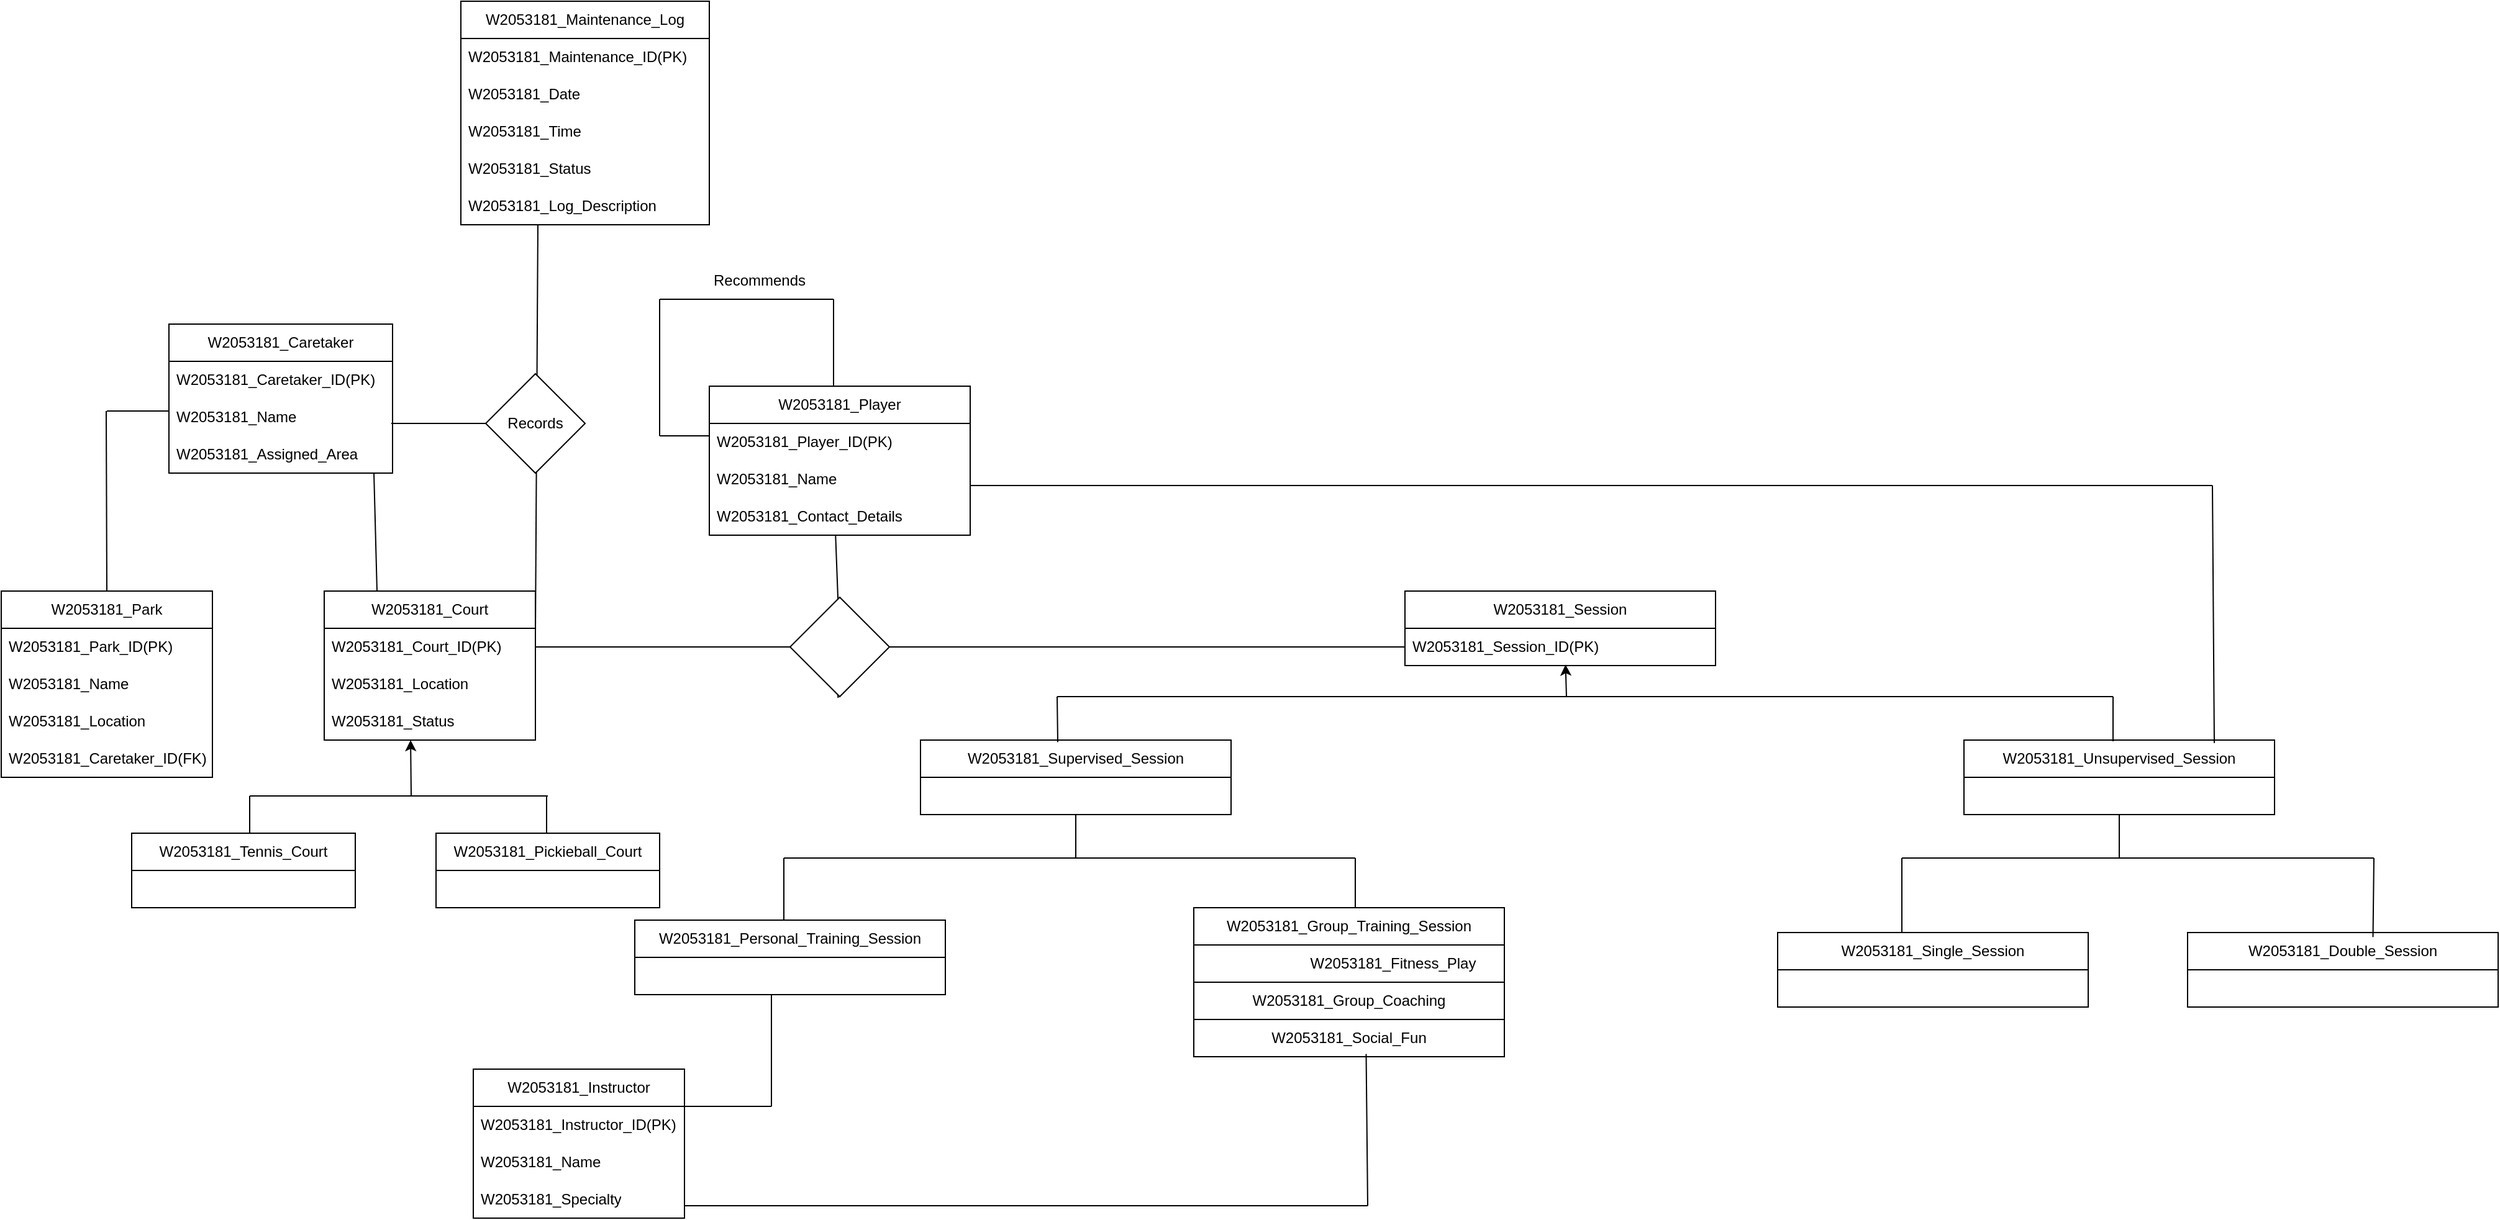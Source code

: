 <mxfile version="24.8.2">
  <diagram name="Page-1" id="o4bU7wl1wtWWs5g_lytX">
    <mxGraphModel dx="1050" dy="1657" grid="1" gridSize="10" guides="1" tooltips="1" connect="1" arrows="1" fold="1" page="1" pageScale="1" pageWidth="850" pageHeight="1100" math="0" shadow="0">
      <root>
        <mxCell id="0" />
        <mxCell id="1" parent="0" />
        <mxCell id="Y2qi2BhLRB18Mmbf1ACB-73" value="W2053181_Session" style="swimlane;fontStyle=0;childLayout=stackLayout;horizontal=1;startSize=30;horizontalStack=0;resizeParent=1;resizeParentMax=0;resizeLast=0;collapsible=1;marginBottom=0;whiteSpace=wrap;html=1;" parent="1" vertex="1">
          <mxGeometry x="1730" y="-15" width="250" height="60" as="geometry" />
        </mxCell>
        <mxCell id="O6MUh7L8gBD3o-QbOFRl-17" value="" style="endArrow=classic;html=1;rounded=0;entryX=0.517;entryY=0.973;entryDx=0;entryDy=0;entryPerimeter=0;" edge="1" parent="Y2qi2BhLRB18Mmbf1ACB-73" target="Y2qi2BhLRB18Mmbf1ACB-74">
          <mxGeometry width="50" height="50" relative="1" as="geometry">
            <mxPoint x="130" y="85" as="sourcePoint" />
            <mxPoint x="180" y="35" as="targetPoint" />
          </mxGeometry>
        </mxCell>
        <mxCell id="Y2qi2BhLRB18Mmbf1ACB-74" value="W2053181_Session_ID(PK)" style="text;strokeColor=none;fillColor=none;align=left;verticalAlign=middle;spacingLeft=4;spacingRight=4;overflow=hidden;points=[[0,0.5],[1,0.5]];portConstraint=eastwest;rotatable=0;whiteSpace=wrap;html=1;" parent="Y2qi2BhLRB18Mmbf1ACB-73" vertex="1">
          <mxGeometry y="30" width="250" height="30" as="geometry" />
        </mxCell>
        <mxCell id="Y2qi2BhLRB18Mmbf1ACB-79" value="W2053181_Personal_Training_Session" style="swimlane;fontStyle=0;childLayout=stackLayout;horizontal=1;startSize=30;horizontalStack=0;resizeParent=1;resizeParentMax=0;resizeLast=0;collapsible=1;marginBottom=0;whiteSpace=wrap;html=1;" parent="1" vertex="1">
          <mxGeometry x="1110" y="250" width="250" height="60" as="geometry" />
        </mxCell>
        <mxCell id="Y2qi2BhLRB18Mmbf1ACB-82" value="W2053181_Unsupervised_Session" style="swimlane;fontStyle=0;childLayout=stackLayout;horizontal=1;startSize=30;horizontalStack=0;resizeParent=1;resizeParentMax=0;resizeLast=0;collapsible=1;marginBottom=0;whiteSpace=wrap;html=1;" parent="1" vertex="1">
          <mxGeometry x="2180" y="105" width="250" height="60" as="geometry" />
        </mxCell>
        <mxCell id="O6MUh7L8gBD3o-QbOFRl-19" value="" style="endArrow=none;html=1;rounded=0;" edge="1" parent="Y2qi2BhLRB18Mmbf1ACB-82">
          <mxGeometry width="50" height="50" relative="1" as="geometry">
            <mxPoint x="125" y="95" as="sourcePoint" />
            <mxPoint x="125" y="60" as="targetPoint" />
          </mxGeometry>
        </mxCell>
        <mxCell id="Y2qi2BhLRB18Mmbf1ACB-84" value="W2053181_Supervised_Session" style="swimlane;fontStyle=0;childLayout=stackLayout;horizontal=1;startSize=30;horizontalStack=0;resizeParent=1;resizeParentMax=0;resizeLast=0;collapsible=1;marginBottom=0;whiteSpace=wrap;html=1;" parent="1" vertex="1">
          <mxGeometry x="1340" y="105" width="250" height="60" as="geometry" />
        </mxCell>
        <mxCell id="O6MUh7L8gBD3o-QbOFRl-21" value="" style="endArrow=none;html=1;rounded=0;entryX=0.5;entryY=1;entryDx=0;entryDy=0;" edge="1" parent="Y2qi2BhLRB18Mmbf1ACB-84" target="Y2qi2BhLRB18Mmbf1ACB-84">
          <mxGeometry width="50" height="50" relative="1" as="geometry">
            <mxPoint x="125" y="95" as="sourcePoint" />
            <mxPoint x="110" y="55" as="targetPoint" />
          </mxGeometry>
        </mxCell>
        <mxCell id="Y2qi2BhLRB18Mmbf1ACB-85" value="W2053181_Group_Training_Session" style="swimlane;fontStyle=0;childLayout=stackLayout;horizontal=1;startSize=30;horizontalStack=0;resizeParent=1;resizeParentMax=0;resizeLast=0;collapsible=1;marginBottom=0;whiteSpace=wrap;html=1;" parent="1" vertex="1">
          <mxGeometry x="1560" y="240" width="250" height="60" as="geometry" />
        </mxCell>
        <mxCell id="hULqtWP8kxbxIWVgAMqm-43" value="&amp;nbsp; &amp;nbsp; &amp;nbsp; &amp;nbsp; &amp;nbsp; &amp;nbsp; &amp;nbsp; &amp;nbsp; &amp;nbsp; &amp;nbsp; &amp;nbsp;W2053181_Fitness_Play" style="text;html=1;align=center;verticalAlign=middle;resizable=0;points=[];autosize=1;strokeColor=none;fillColor=none;" parent="Y2qi2BhLRB18Mmbf1ACB-85" vertex="1">
          <mxGeometry y="30" width="250" height="30" as="geometry" />
        </mxCell>
        <mxCell id="Y2qi2BhLRB18Mmbf1ACB-86" value="W2053181_Double_Session" style="swimlane;fontStyle=0;childLayout=stackLayout;horizontal=1;startSize=30;horizontalStack=0;resizeParent=1;resizeParentMax=0;resizeLast=0;collapsible=1;marginBottom=0;whiteSpace=wrap;html=1;" parent="1" vertex="1">
          <mxGeometry x="2360" y="260" width="250" height="60" as="geometry" />
        </mxCell>
        <mxCell id="Y2qi2BhLRB18Mmbf1ACB-87" value="W2053181_Single_Session" style="swimlane;fontStyle=0;childLayout=stackLayout;horizontal=1;startSize=30;horizontalStack=0;resizeParent=1;resizeParentMax=0;resizeLast=0;collapsible=1;marginBottom=0;whiteSpace=wrap;html=1;" parent="1" vertex="1">
          <mxGeometry x="2030" y="260" width="250" height="60" as="geometry" />
        </mxCell>
        <mxCell id="hULqtWP8kxbxIWVgAMqm-46" value="W2053181_Group_Coaching" style="whiteSpace=wrap;html=1;" parent="1" vertex="1">
          <mxGeometry x="1560" y="300" width="250" height="30" as="geometry" />
        </mxCell>
        <mxCell id="hULqtWP8kxbxIWVgAMqm-48" value="W2053181_Social_Fun" style="whiteSpace=wrap;html=1;" parent="1" vertex="1">
          <mxGeometry x="1560" y="330" width="250" height="30" as="geometry" />
        </mxCell>
        <mxCell id="hULqtWP8kxbxIWVgAMqm-54" value="W2053181_Tennis_Court" style="swimlane;fontStyle=0;childLayout=stackLayout;horizontal=1;startSize=30;horizontalStack=0;resizeParent=1;resizeParentMax=0;resizeLast=0;collapsible=1;marginBottom=0;whiteSpace=wrap;html=1;" parent="1" vertex="1">
          <mxGeometry x="705" y="180" width="180" height="60" as="geometry" />
        </mxCell>
        <mxCell id="hULqtWP8kxbxIWVgAMqm-58" value="W2053181_Pickieball_Court" style="swimlane;fontStyle=0;childLayout=stackLayout;horizontal=1;startSize=30;horizontalStack=0;resizeParent=1;resizeParentMax=0;resizeLast=0;collapsible=1;marginBottom=0;whiteSpace=wrap;html=1;" parent="1" vertex="1">
          <mxGeometry x="950" y="180" width="180" height="60" as="geometry" />
        </mxCell>
        <mxCell id="hULqtWP8kxbxIWVgAMqm-69" value="W2053181_Maintenance_Log" style="swimlane;fontStyle=0;childLayout=stackLayout;horizontal=1;startSize=30;horizontalStack=0;resizeParent=1;resizeParentMax=0;resizeLast=0;collapsible=1;marginBottom=0;whiteSpace=wrap;html=1;" parent="1" vertex="1">
          <mxGeometry x="970" y="-490" width="200" height="180" as="geometry" />
        </mxCell>
        <mxCell id="hULqtWP8kxbxIWVgAMqm-70" value="W2053181_Maintenance_ID(PK)" style="text;strokeColor=none;fillColor=none;align=left;verticalAlign=middle;spacingLeft=4;spacingRight=4;overflow=hidden;points=[[0,0.5],[1,0.5]];portConstraint=eastwest;rotatable=0;whiteSpace=wrap;html=1;" parent="hULqtWP8kxbxIWVgAMqm-69" vertex="1">
          <mxGeometry y="30" width="200" height="30" as="geometry" />
        </mxCell>
        <mxCell id="hULqtWP8kxbxIWVgAMqm-71" value="W2053181_Date" style="text;strokeColor=none;fillColor=none;align=left;verticalAlign=middle;spacingLeft=4;spacingRight=4;overflow=hidden;points=[[0,0.5],[1,0.5]];portConstraint=eastwest;rotatable=0;whiteSpace=wrap;html=1;" parent="hULqtWP8kxbxIWVgAMqm-69" vertex="1">
          <mxGeometry y="60" width="200" height="30" as="geometry" />
        </mxCell>
        <mxCell id="hULqtWP8kxbxIWVgAMqm-72" value="W2053181_Time" style="text;strokeColor=none;fillColor=none;align=left;verticalAlign=middle;spacingLeft=4;spacingRight=4;overflow=hidden;points=[[0,0.5],[1,0.5]];portConstraint=eastwest;rotatable=0;whiteSpace=wrap;html=1;" parent="hULqtWP8kxbxIWVgAMqm-69" vertex="1">
          <mxGeometry y="90" width="200" height="30" as="geometry" />
        </mxCell>
        <mxCell id="hULqtWP8kxbxIWVgAMqm-73" value="W2053181_Status" style="text;strokeColor=none;fillColor=none;align=left;verticalAlign=middle;spacingLeft=4;spacingRight=4;overflow=hidden;points=[[0,0.5],[1,0.5]];portConstraint=eastwest;rotatable=0;whiteSpace=wrap;html=1;" parent="hULqtWP8kxbxIWVgAMqm-69" vertex="1">
          <mxGeometry y="120" width="200" height="30" as="geometry" />
        </mxCell>
        <mxCell id="hULqtWP8kxbxIWVgAMqm-74" value="W2053181_Log_Description" style="text;strokeColor=none;fillColor=none;align=left;verticalAlign=middle;spacingLeft=4;spacingRight=4;overflow=hidden;points=[[0,0.5],[1,0.5]];portConstraint=eastwest;rotatable=0;whiteSpace=wrap;html=1;" parent="hULqtWP8kxbxIWVgAMqm-69" vertex="1">
          <mxGeometry y="150" width="200" height="30" as="geometry" />
        </mxCell>
        <mxCell id="hULqtWP8kxbxIWVgAMqm-77" value="W2053181_Caretaker" style="swimlane;fontStyle=0;childLayout=stackLayout;horizontal=1;startSize=30;horizontalStack=0;resizeParent=1;resizeParentMax=0;resizeLast=0;collapsible=1;marginBottom=0;whiteSpace=wrap;html=1;" parent="1" vertex="1">
          <mxGeometry x="735" y="-230" width="180" height="120" as="geometry" />
        </mxCell>
        <mxCell id="hULqtWP8kxbxIWVgAMqm-78" value="W2053181_Caretaker_ID(PK)" style="text;strokeColor=none;fillColor=none;align=left;verticalAlign=middle;spacingLeft=4;spacingRight=4;overflow=hidden;points=[[0,0.5],[1,0.5]];portConstraint=eastwest;rotatable=0;whiteSpace=wrap;html=1;" parent="hULqtWP8kxbxIWVgAMqm-77" vertex="1">
          <mxGeometry y="30" width="180" height="30" as="geometry" />
        </mxCell>
        <mxCell id="hULqtWP8kxbxIWVgAMqm-79" value="W2053181_Name" style="text;strokeColor=none;fillColor=none;align=left;verticalAlign=middle;spacingLeft=4;spacingRight=4;overflow=hidden;points=[[0,0.5],[1,0.5]];portConstraint=eastwest;rotatable=0;whiteSpace=wrap;html=1;" parent="hULqtWP8kxbxIWVgAMqm-77" vertex="1">
          <mxGeometry y="60" width="180" height="30" as="geometry" />
        </mxCell>
        <mxCell id="hULqtWP8kxbxIWVgAMqm-80" value="W2053181_Assigned_Area" style="text;strokeColor=none;fillColor=none;align=left;verticalAlign=middle;spacingLeft=4;spacingRight=4;overflow=hidden;points=[[0,0.5],[1,0.5]];portConstraint=eastwest;rotatable=0;whiteSpace=wrap;html=1;" parent="hULqtWP8kxbxIWVgAMqm-77" vertex="1">
          <mxGeometry y="90" width="180" height="30" as="geometry" />
        </mxCell>
        <mxCell id="hULqtWP8kxbxIWVgAMqm-81" value="W2053181_Park" style="swimlane;fontStyle=0;childLayout=stackLayout;horizontal=1;startSize=30;horizontalStack=0;resizeParent=1;resizeParentMax=0;resizeLast=0;collapsible=1;marginBottom=0;whiteSpace=wrap;html=1;" parent="1" vertex="1">
          <mxGeometry x="600" y="-15" width="170" height="150" as="geometry" />
        </mxCell>
        <mxCell id="hULqtWP8kxbxIWVgAMqm-82" value="W2053181_Park_ID(PK)" style="text;strokeColor=none;fillColor=none;align=left;verticalAlign=middle;spacingLeft=4;spacingRight=4;overflow=hidden;points=[[0,0.5],[1,0.5]];portConstraint=eastwest;rotatable=0;whiteSpace=wrap;html=1;" parent="hULqtWP8kxbxIWVgAMqm-81" vertex="1">
          <mxGeometry y="30" width="170" height="30" as="geometry" />
        </mxCell>
        <mxCell id="hULqtWP8kxbxIWVgAMqm-83" value="W2053181_Name" style="text;strokeColor=none;fillColor=none;align=left;verticalAlign=middle;spacingLeft=4;spacingRight=4;overflow=hidden;points=[[0,0.5],[1,0.5]];portConstraint=eastwest;rotatable=0;whiteSpace=wrap;html=1;" parent="hULqtWP8kxbxIWVgAMqm-81" vertex="1">
          <mxGeometry y="60" width="170" height="30" as="geometry" />
        </mxCell>
        <mxCell id="hULqtWP8kxbxIWVgAMqm-84" value="W2053181_Location" style="text;strokeColor=none;fillColor=none;align=left;verticalAlign=middle;spacingLeft=4;spacingRight=4;overflow=hidden;points=[[0,0.5],[1,0.5]];portConstraint=eastwest;rotatable=0;whiteSpace=wrap;html=1;" parent="hULqtWP8kxbxIWVgAMqm-81" vertex="1">
          <mxGeometry y="90" width="170" height="30" as="geometry" />
        </mxCell>
        <mxCell id="hULqtWP8kxbxIWVgAMqm-85" value="W2053181_Caretaker_ID(FK)" style="text;strokeColor=none;fillColor=none;align=left;verticalAlign=middle;spacingLeft=4;spacingRight=4;overflow=hidden;points=[[0,0.5],[1,0.5]];portConstraint=eastwest;rotatable=0;whiteSpace=wrap;html=1;" parent="hULqtWP8kxbxIWVgAMqm-81" vertex="1">
          <mxGeometry y="120" width="170" height="30" as="geometry" />
        </mxCell>
        <mxCell id="hULqtWP8kxbxIWVgAMqm-87" value="W2053181_Court" style="swimlane;fontStyle=0;childLayout=stackLayout;horizontal=1;startSize=30;horizontalStack=0;resizeParent=1;resizeParentMax=0;resizeLast=0;collapsible=1;marginBottom=0;whiteSpace=wrap;html=1;" parent="1" vertex="1">
          <mxGeometry x="860" y="-15" width="170" height="120" as="geometry" />
        </mxCell>
        <mxCell id="hULqtWP8kxbxIWVgAMqm-88" value="W2053181_Court_ID(PK)" style="text;strokeColor=none;fillColor=none;align=left;verticalAlign=middle;spacingLeft=4;spacingRight=4;overflow=hidden;points=[[0,0.5],[1,0.5]];portConstraint=eastwest;rotatable=0;whiteSpace=wrap;html=1;" parent="hULqtWP8kxbxIWVgAMqm-87" vertex="1">
          <mxGeometry y="30" width="170" height="30" as="geometry" />
        </mxCell>
        <mxCell id="hULqtWP8kxbxIWVgAMqm-90" value="W2053181_Location" style="text;strokeColor=none;fillColor=none;align=left;verticalAlign=middle;spacingLeft=4;spacingRight=4;overflow=hidden;points=[[0,0.5],[1,0.5]];portConstraint=eastwest;rotatable=0;whiteSpace=wrap;html=1;" parent="hULqtWP8kxbxIWVgAMqm-87" vertex="1">
          <mxGeometry y="60" width="170" height="30" as="geometry" />
        </mxCell>
        <mxCell id="hULqtWP8kxbxIWVgAMqm-91" value="W2053181_Status" style="text;strokeColor=none;fillColor=none;align=left;verticalAlign=middle;spacingLeft=4;spacingRight=4;overflow=hidden;points=[[0,0.5],[1,0.5]];portConstraint=eastwest;rotatable=0;whiteSpace=wrap;html=1;" parent="hULqtWP8kxbxIWVgAMqm-87" vertex="1">
          <mxGeometry y="90" width="170" height="30" as="geometry" />
        </mxCell>
        <mxCell id="hULqtWP8kxbxIWVgAMqm-92" value="W2053181_Player" style="swimlane;fontStyle=0;childLayout=stackLayout;horizontal=1;startSize=30;horizontalStack=0;resizeParent=1;resizeParentMax=0;resizeLast=0;collapsible=1;marginBottom=0;whiteSpace=wrap;html=1;" parent="1" vertex="1">
          <mxGeometry x="1170" y="-180" width="210" height="120" as="geometry" />
        </mxCell>
        <mxCell id="hULqtWP8kxbxIWVgAMqm-93" value="W2053181_Player_ID(PK)" style="text;strokeColor=none;fillColor=none;align=left;verticalAlign=middle;spacingLeft=4;spacingRight=4;overflow=hidden;points=[[0,0.5],[1,0.5]];portConstraint=eastwest;rotatable=0;whiteSpace=wrap;html=1;" parent="hULqtWP8kxbxIWVgAMqm-92" vertex="1">
          <mxGeometry y="30" width="210" height="30" as="geometry" />
        </mxCell>
        <mxCell id="hULqtWP8kxbxIWVgAMqm-94" value="W2053181_Name" style="text;strokeColor=none;fillColor=none;align=left;verticalAlign=middle;spacingLeft=4;spacingRight=4;overflow=hidden;points=[[0,0.5],[1,0.5]];portConstraint=eastwest;rotatable=0;whiteSpace=wrap;html=1;" parent="hULqtWP8kxbxIWVgAMqm-92" vertex="1">
          <mxGeometry y="60" width="210" height="30" as="geometry" />
        </mxCell>
        <mxCell id="hULqtWP8kxbxIWVgAMqm-95" value="W2053181_Contact_Details" style="text;strokeColor=none;fillColor=none;align=left;verticalAlign=middle;spacingLeft=4;spacingRight=4;overflow=hidden;points=[[0,0.5],[1,0.5]];portConstraint=eastwest;rotatable=0;whiteSpace=wrap;html=1;" parent="hULqtWP8kxbxIWVgAMqm-92" vertex="1">
          <mxGeometry y="90" width="210" height="30" as="geometry" />
        </mxCell>
        <mxCell id="hULqtWP8kxbxIWVgAMqm-102" value="" style="endArrow=none;html=1;rounded=0;" parent="1" edge="1">
          <mxGeometry width="50" height="50" relative="1" as="geometry">
            <mxPoint x="1230" y="250" as="sourcePoint" />
            <mxPoint x="1230" y="200" as="targetPoint" />
          </mxGeometry>
        </mxCell>
        <mxCell id="hULqtWP8kxbxIWVgAMqm-103" value="" style="endArrow=none;html=1;rounded=0;" parent="1" edge="1">
          <mxGeometry width="50" height="50" relative="1" as="geometry">
            <mxPoint x="1230" y="200" as="sourcePoint" />
            <mxPoint x="1690" y="200" as="targetPoint" />
          </mxGeometry>
        </mxCell>
        <mxCell id="hULqtWP8kxbxIWVgAMqm-104" value="" style="endArrow=none;html=1;rounded=0;exitX=0.5;exitY=0;exitDx=0;exitDy=0;" parent="1" source="Y2qi2BhLRB18Mmbf1ACB-85" edge="1">
          <mxGeometry width="50" height="50" relative="1" as="geometry">
            <mxPoint x="1640" y="250" as="sourcePoint" />
            <mxPoint x="1690" y="200" as="targetPoint" />
            <Array as="points">
              <mxPoint x="1690" y="240" />
            </Array>
          </mxGeometry>
        </mxCell>
        <mxCell id="hULqtWP8kxbxIWVgAMqm-110" value="" style="endArrow=none;html=1;rounded=0;" parent="1" edge="1">
          <mxGeometry width="50" height="50" relative="1" as="geometry">
            <mxPoint x="2130" y="260" as="sourcePoint" />
            <mxPoint x="2130" y="200" as="targetPoint" />
          </mxGeometry>
        </mxCell>
        <mxCell id="hULqtWP8kxbxIWVgAMqm-112" value="" style="endArrow=none;html=1;rounded=0;" parent="1" edge="1">
          <mxGeometry width="50" height="50" relative="1" as="geometry">
            <mxPoint x="2130" y="200" as="sourcePoint" />
            <mxPoint x="2510" y="200" as="targetPoint" />
          </mxGeometry>
        </mxCell>
        <mxCell id="hULqtWP8kxbxIWVgAMqm-113" value="" style="endArrow=none;html=1;rounded=0;exitX=0.597;exitY=0.06;exitDx=0;exitDy=0;exitPerimeter=0;" parent="1" source="Y2qi2BhLRB18Mmbf1ACB-86" edge="1">
          <mxGeometry width="50" height="50" relative="1" as="geometry">
            <mxPoint x="2510" y="250" as="sourcePoint" />
            <mxPoint x="2510" y="200" as="targetPoint" />
          </mxGeometry>
        </mxCell>
        <mxCell id="hULqtWP8kxbxIWVgAMqm-117" value="" style="endArrow=none;html=1;rounded=0;exitX=0.442;exitY=0.027;exitDx=0;exitDy=0;exitPerimeter=0;" parent="1" edge="1" source="Y2qi2BhLRB18Mmbf1ACB-84">
          <mxGeometry width="50" height="50" relative="1" as="geometry">
            <mxPoint x="1450" y="100" as="sourcePoint" />
            <mxPoint x="1450" y="70" as="targetPoint" />
          </mxGeometry>
        </mxCell>
        <mxCell id="hULqtWP8kxbxIWVgAMqm-118" value="" style="endArrow=none;html=1;rounded=0;" parent="1" edge="1">
          <mxGeometry width="50" height="50" relative="1" as="geometry">
            <mxPoint x="1450" y="70" as="sourcePoint" />
            <mxPoint x="2300" y="70" as="targetPoint" />
          </mxGeometry>
        </mxCell>
        <mxCell id="hULqtWP8kxbxIWVgAMqm-119" value="" style="endArrow=none;html=1;rounded=0;" parent="1" edge="1">
          <mxGeometry width="50" height="50" relative="1" as="geometry">
            <mxPoint x="2300" y="106" as="sourcePoint" />
            <mxPoint x="2300" y="70" as="targetPoint" />
          </mxGeometry>
        </mxCell>
        <mxCell id="hULqtWP8kxbxIWVgAMqm-128" value="" style="endArrow=none;html=1;rounded=0;" parent="1" edge="1">
          <mxGeometry width="50" height="50" relative="1" as="geometry">
            <mxPoint x="800" y="180" as="sourcePoint" />
            <mxPoint x="800" y="150" as="targetPoint" />
          </mxGeometry>
        </mxCell>
        <mxCell id="hULqtWP8kxbxIWVgAMqm-130" value="" style="endArrow=none;html=1;rounded=0;" parent="1" edge="1">
          <mxGeometry width="50" height="50" relative="1" as="geometry">
            <mxPoint x="1039" y="180" as="sourcePoint" />
            <mxPoint x="1039" y="150" as="targetPoint" />
          </mxGeometry>
        </mxCell>
        <mxCell id="hULqtWP8kxbxIWVgAMqm-134" value="" style="endArrow=none;html=1;rounded=0;" parent="1" edge="1">
          <mxGeometry width="50" height="50" relative="1" as="geometry">
            <mxPoint x="1030" y="20" as="sourcePoint" />
            <mxPoint x="1032" y="-310" as="targetPoint" />
          </mxGeometry>
        </mxCell>
        <mxCell id="hULqtWP8kxbxIWVgAMqm-142" value="" style="endArrow=none;html=1;rounded=0;entryX=0;entryY=0.5;entryDx=0;entryDy=0;" parent="1" target="Y2qi2BhLRB18Mmbf1ACB-74" edge="1" source="O6MUh7L8gBD3o-QbOFRl-12">
          <mxGeometry width="50" height="50" relative="1" as="geometry">
            <mxPoint x="1030" y="30" as="sourcePoint" />
            <mxPoint x="1080" y="-20" as="targetPoint" />
          </mxGeometry>
        </mxCell>
        <mxCell id="hULqtWP8kxbxIWVgAMqm-144" value="" style="endArrow=none;html=1;rounded=0;" parent="1" edge="1">
          <mxGeometry width="50" height="50" relative="1" as="geometry">
            <mxPoint x="1380" y="-100" as="sourcePoint" />
            <mxPoint x="2380" y="-100" as="targetPoint" />
          </mxGeometry>
        </mxCell>
        <mxCell id="hULqtWP8kxbxIWVgAMqm-145" value="" style="endArrow=none;html=1;rounded=0;exitX=0.806;exitY=0.04;exitDx=0;exitDy=0;exitPerimeter=0;" parent="1" edge="1" source="Y2qi2BhLRB18Mmbf1ACB-82">
          <mxGeometry width="50" height="50" relative="1" as="geometry">
            <mxPoint x="2380" y="100" as="sourcePoint" />
            <mxPoint x="2380" y="-100" as="targetPoint" />
          </mxGeometry>
        </mxCell>
        <mxCell id="hULqtWP8kxbxIWVgAMqm-146" value="" style="endArrow=none;html=1;rounded=0;entryX=0.484;entryY=1.013;entryDx=0;entryDy=0;entryPerimeter=0;" parent="1" target="hULqtWP8kxbxIWVgAMqm-95" edge="1" source="O6MUh7L8gBD3o-QbOFRl-12">
          <mxGeometry width="50" height="50" relative="1" as="geometry">
            <mxPoint x="1270" y="30" as="sourcePoint" />
            <mxPoint x="1320" y="-20" as="targetPoint" />
          </mxGeometry>
        </mxCell>
        <mxCell id="O6MUh7L8gBD3o-QbOFRl-2" value="" style="endArrow=none;html=1;rounded=0;" edge="1" parent="1">
          <mxGeometry width="50" height="50" relative="1" as="geometry">
            <mxPoint x="1270" y="-180" as="sourcePoint" />
            <mxPoint x="1270" y="-250" as="targetPoint" />
          </mxGeometry>
        </mxCell>
        <mxCell id="O6MUh7L8gBD3o-QbOFRl-4" value="" style="endArrow=none;html=1;rounded=0;" edge="1" parent="1">
          <mxGeometry width="50" height="50" relative="1" as="geometry">
            <mxPoint x="1130" y="-250" as="sourcePoint" />
            <mxPoint x="1270" y="-250" as="targetPoint" />
          </mxGeometry>
        </mxCell>
        <mxCell id="O6MUh7L8gBD3o-QbOFRl-5" value="" style="endArrow=none;html=1;rounded=0;" edge="1" parent="1">
          <mxGeometry width="50" height="50" relative="1" as="geometry">
            <mxPoint x="1130" y="-140" as="sourcePoint" />
            <mxPoint x="1130" y="-250" as="targetPoint" />
          </mxGeometry>
        </mxCell>
        <mxCell id="O6MUh7L8gBD3o-QbOFRl-6" value="" style="endArrow=none;html=1;rounded=0;" edge="1" parent="1">
          <mxGeometry width="50" height="50" relative="1" as="geometry">
            <mxPoint x="1130" y="-140" as="sourcePoint" />
            <mxPoint x="1170" y="-140" as="targetPoint" />
          </mxGeometry>
        </mxCell>
        <mxCell id="O6MUh7L8gBD3o-QbOFRl-7" value="Records" style="rhombus;whiteSpace=wrap;html=1;" vertex="1" parent="1">
          <mxGeometry x="990" y="-190" width="80" height="80" as="geometry" />
        </mxCell>
        <mxCell id="O6MUh7L8gBD3o-QbOFRl-8" value="" style="endArrow=none;html=1;rounded=0;" edge="1" parent="1">
          <mxGeometry width="50" height="50" relative="1" as="geometry">
            <mxPoint x="914" y="-150" as="sourcePoint" />
            <mxPoint x="990" y="-150" as="targetPoint" />
          </mxGeometry>
        </mxCell>
        <mxCell id="O6MUh7L8gBD3o-QbOFRl-9" value="" style="endArrow=none;html=1;rounded=0;exitX=0.25;exitY=0;exitDx=0;exitDy=0;" edge="1" parent="1" source="hULqtWP8kxbxIWVgAMqm-87">
          <mxGeometry width="50" height="50" relative="1" as="geometry">
            <mxPoint x="900" y="-20" as="sourcePoint" />
            <mxPoint x="900" y="-110" as="targetPoint" />
          </mxGeometry>
        </mxCell>
        <mxCell id="O6MUh7L8gBD3o-QbOFRl-10" value="" style="endArrow=none;html=1;rounded=0;" edge="1" parent="1">
          <mxGeometry width="50" height="50" relative="1" as="geometry">
            <mxPoint x="685" y="-160" as="sourcePoint" />
            <mxPoint x="735" y="-160" as="targetPoint" />
          </mxGeometry>
        </mxCell>
        <mxCell id="O6MUh7L8gBD3o-QbOFRl-11" value="" style="endArrow=none;html=1;rounded=0;exitX=0.5;exitY=0;exitDx=0;exitDy=0;" edge="1" parent="1" source="hULqtWP8kxbxIWVgAMqm-81">
          <mxGeometry width="50" height="50" relative="1" as="geometry">
            <mxPoint x="685" y="-20" as="sourcePoint" />
            <mxPoint x="684.5" y="-160" as="targetPoint" />
          </mxGeometry>
        </mxCell>
        <mxCell id="O6MUh7L8gBD3o-QbOFRl-13" value="" style="endArrow=none;html=1;rounded=0;entryX=0.484;entryY=1.013;entryDx=0;entryDy=0;entryPerimeter=0;" edge="1" parent="1" target="O6MUh7L8gBD3o-QbOFRl-12">
          <mxGeometry width="50" height="50" relative="1" as="geometry">
            <mxPoint x="1270" y="30" as="sourcePoint" />
            <mxPoint x="1272" y="-60" as="targetPoint" />
          </mxGeometry>
        </mxCell>
        <mxCell id="O6MUh7L8gBD3o-QbOFRl-14" value="" style="endArrow=none;html=1;rounded=0;entryX=0;entryY=0.5;entryDx=0;entryDy=0;" edge="1" parent="1" target="O6MUh7L8gBD3o-QbOFRl-12">
          <mxGeometry width="50" height="50" relative="1" as="geometry">
            <mxPoint x="1030" y="30" as="sourcePoint" />
            <mxPoint x="1730" y="30" as="targetPoint" />
          </mxGeometry>
        </mxCell>
        <mxCell id="O6MUh7L8gBD3o-QbOFRl-12" value="" style="rhombus;whiteSpace=wrap;html=1;" vertex="1" parent="1">
          <mxGeometry x="1235" y="-10" width="80" height="80" as="geometry" />
        </mxCell>
        <mxCell id="O6MUh7L8gBD3o-QbOFRl-15" value="" style="endArrow=none;html=1;rounded=0;" edge="1" parent="1">
          <mxGeometry width="50" height="50" relative="1" as="geometry">
            <mxPoint x="800" y="150" as="sourcePoint" />
            <mxPoint x="1040" y="150" as="targetPoint" />
          </mxGeometry>
        </mxCell>
        <mxCell id="O6MUh7L8gBD3o-QbOFRl-16" value="" style="endArrow=classic;html=1;rounded=0;entryX=0.409;entryY=1;entryDx=0;entryDy=0;entryPerimeter=0;" edge="1" parent="1" target="hULqtWP8kxbxIWVgAMqm-91">
          <mxGeometry width="50" height="50" relative="1" as="geometry">
            <mxPoint x="930" y="150" as="sourcePoint" />
            <mxPoint x="980" y="100" as="targetPoint" />
          </mxGeometry>
        </mxCell>
        <mxCell id="O6MUh7L8gBD3o-QbOFRl-22" value="W2053181_Instructor" style="swimlane;fontStyle=0;childLayout=stackLayout;horizontal=1;startSize=30;horizontalStack=0;resizeParent=1;resizeParentMax=0;resizeLast=0;collapsible=1;marginBottom=0;whiteSpace=wrap;html=1;" vertex="1" parent="1">
          <mxGeometry x="980" y="370" width="170" height="120" as="geometry" />
        </mxCell>
        <mxCell id="O6MUh7L8gBD3o-QbOFRl-23" value="W2053181_Instructor_ID(PK)" style="text;strokeColor=none;fillColor=none;align=left;verticalAlign=middle;spacingLeft=4;spacingRight=4;overflow=hidden;points=[[0,0.5],[1,0.5]];portConstraint=eastwest;rotatable=0;whiteSpace=wrap;html=1;" vertex="1" parent="O6MUh7L8gBD3o-QbOFRl-22">
          <mxGeometry y="30" width="170" height="30" as="geometry" />
        </mxCell>
        <mxCell id="O6MUh7L8gBD3o-QbOFRl-24" value="W2053181_Name" style="text;strokeColor=none;fillColor=none;align=left;verticalAlign=middle;spacingLeft=4;spacingRight=4;overflow=hidden;points=[[0,0.5],[1,0.5]];portConstraint=eastwest;rotatable=0;whiteSpace=wrap;html=1;" vertex="1" parent="O6MUh7L8gBD3o-QbOFRl-22">
          <mxGeometry y="60" width="170" height="30" as="geometry" />
        </mxCell>
        <mxCell id="O6MUh7L8gBD3o-QbOFRl-25" value="W2053181_Specialty" style="text;strokeColor=none;fillColor=none;align=left;verticalAlign=middle;spacingLeft=4;spacingRight=4;overflow=hidden;points=[[0,0.5],[1,0.5]];portConstraint=eastwest;rotatable=0;whiteSpace=wrap;html=1;" vertex="1" parent="O6MUh7L8gBD3o-QbOFRl-22">
          <mxGeometry y="90" width="170" height="30" as="geometry" />
        </mxCell>
        <mxCell id="O6MUh7L8gBD3o-QbOFRl-26" value="" style="endArrow=none;html=1;rounded=0;" edge="1" parent="1">
          <mxGeometry width="50" height="50" relative="1" as="geometry">
            <mxPoint x="1150" y="400" as="sourcePoint" />
            <mxPoint x="1220" y="400" as="targetPoint" />
          </mxGeometry>
        </mxCell>
        <mxCell id="O6MUh7L8gBD3o-QbOFRl-27" value="" style="endArrow=none;html=1;rounded=0;" edge="1" parent="1">
          <mxGeometry width="50" height="50" relative="1" as="geometry">
            <mxPoint x="1220" y="400" as="sourcePoint" />
            <mxPoint x="1220" y="310" as="targetPoint" />
          </mxGeometry>
        </mxCell>
        <mxCell id="O6MUh7L8gBD3o-QbOFRl-28" value="" style="endArrow=none;html=1;rounded=0;" edge="1" parent="1">
          <mxGeometry width="50" height="50" relative="1" as="geometry">
            <mxPoint x="1150" y="480" as="sourcePoint" />
            <mxPoint x="1700" y="480" as="targetPoint" />
          </mxGeometry>
        </mxCell>
        <mxCell id="O6MUh7L8gBD3o-QbOFRl-29" value="" style="endArrow=none;html=1;rounded=0;entryX=0.555;entryY=0.927;entryDx=0;entryDy=0;entryPerimeter=0;" edge="1" parent="1" target="hULqtWP8kxbxIWVgAMqm-48">
          <mxGeometry width="50" height="50" relative="1" as="geometry">
            <mxPoint x="1700" y="480" as="sourcePoint" />
            <mxPoint x="1750" y="430" as="targetPoint" />
          </mxGeometry>
        </mxCell>
        <mxCell id="O6MUh7L8gBD3o-QbOFRl-30" value="Recommends" style="text;html=1;align=center;verticalAlign=middle;resizable=0;points=[];autosize=1;strokeColor=none;fillColor=none;" vertex="1" parent="1">
          <mxGeometry x="1160" y="-280" width="100" height="30" as="geometry" />
        </mxCell>
      </root>
    </mxGraphModel>
  </diagram>
</mxfile>
